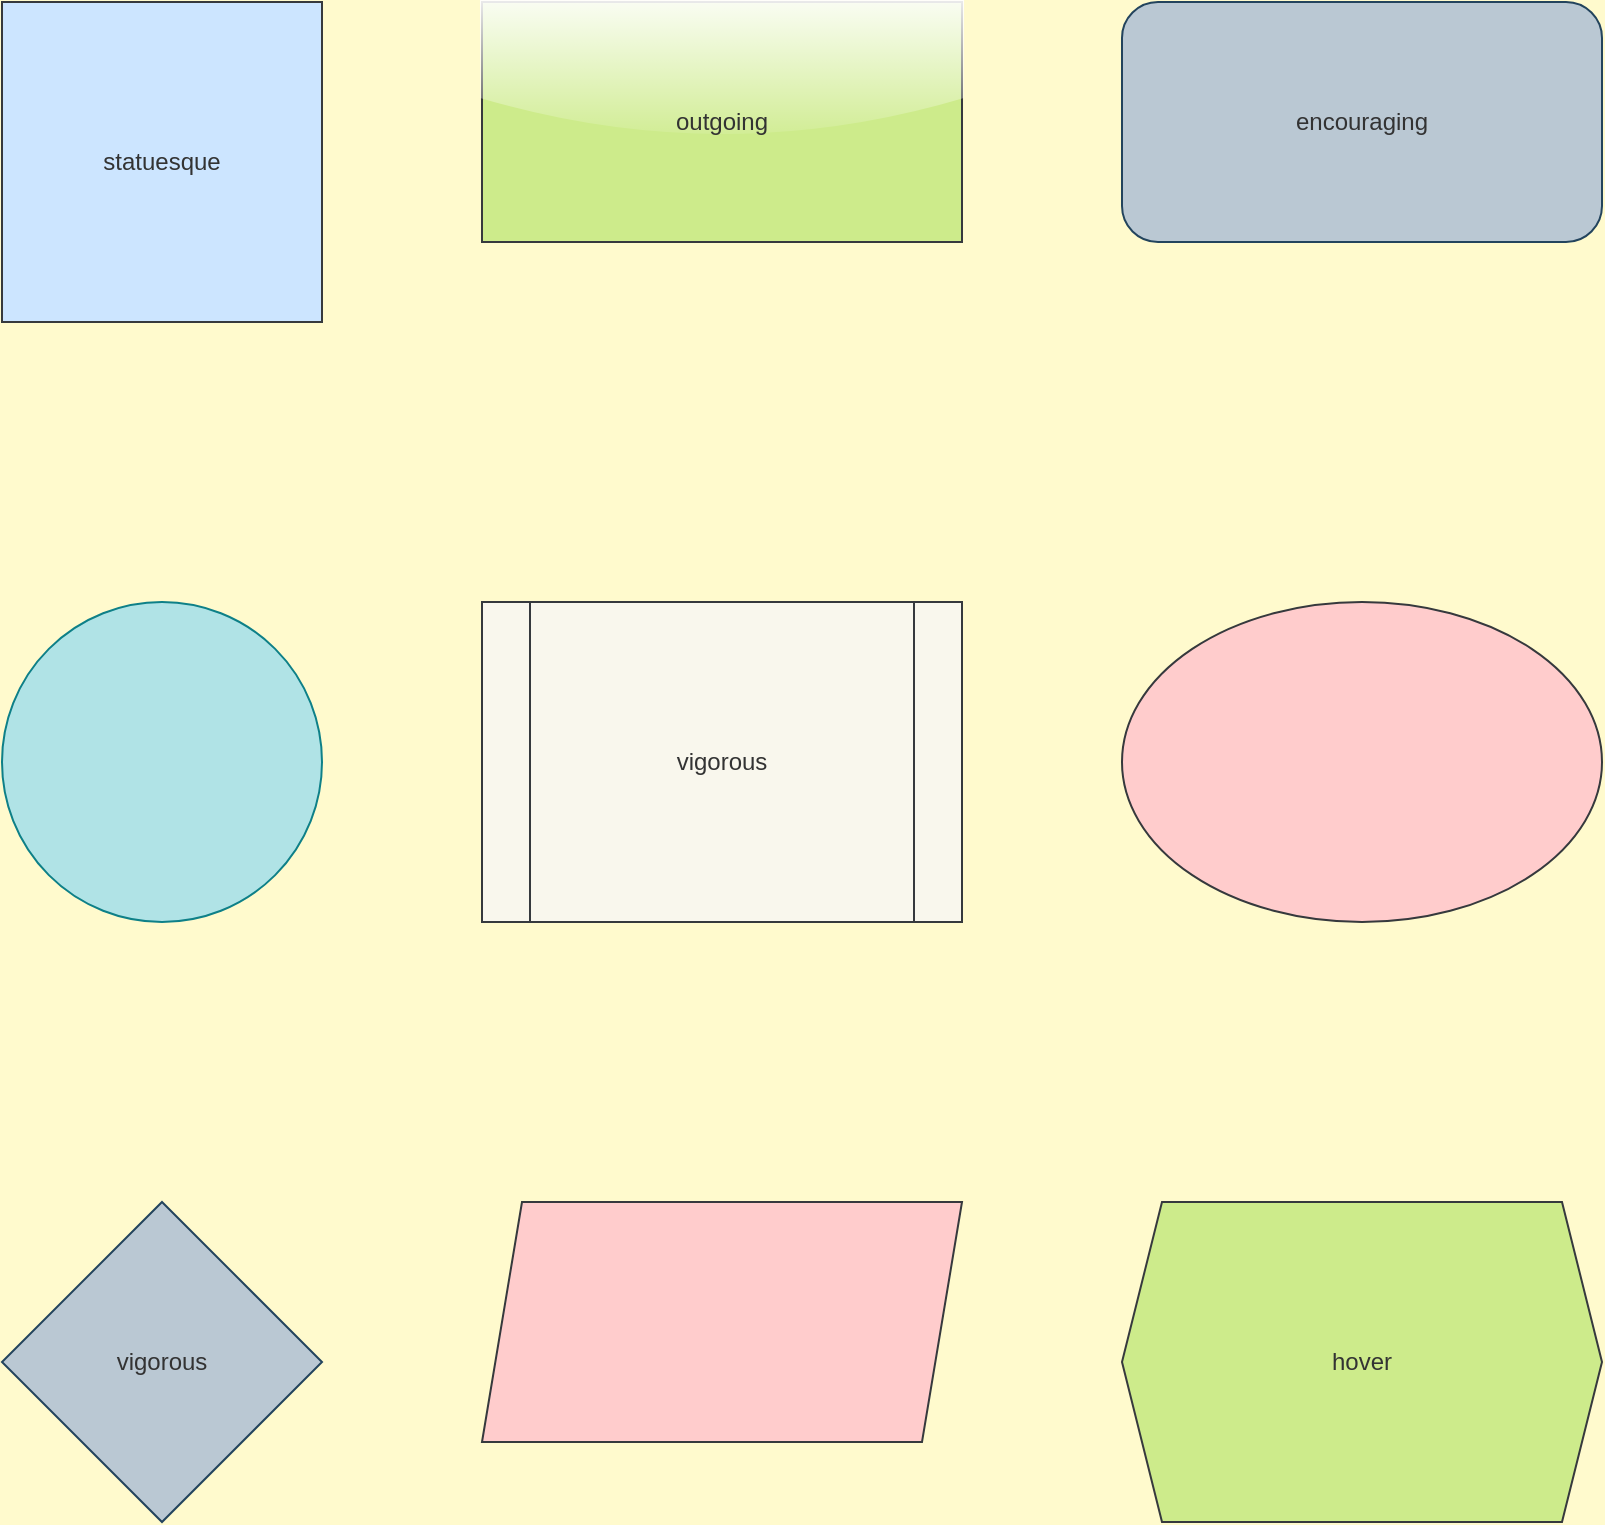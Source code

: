 <mxfile>
    <diagram id="5Vk" name="Normal">
        <mxGraphModel dx="623" dy="583" grid="1" gridSize="10" guides="1" tooltips="1" connect="1" arrows="1" fold="1" page="0" pageScale="1" pageWidth="1169" pageHeight="827" background="#FFFACD" math="0" shadow="0">
            <root>
                <mxCell id="5Vk-0"/>
                <mxCell id="5Vk-1" parent="5Vk-0"/>
                <mxCell id="5Vk-10" value="statuesque" style="whiteSpace=wrap;html=1;aspect=fixed;;fillColor=#CCE5FF;strokeColor=#36393D;fontColor=#333333;" parent="5Vk-1" vertex="1">
                    <mxGeometry x="100" y="100" width="160" height="160" as="geometry"/>
                </mxCell>
                <mxCell id="5Vk-11" value="outgoing" style="rounded=0;whiteSpace=wrap;html=1;;fillColor=#CDEB8B;strokeColor=#36393D;fontColor=#333333;glass=1;" parent="5Vk-1" vertex="1">
                    <mxGeometry x="340" y="100" width="240" height="120" as="geometry"/>
                </mxCell>
                <mxCell id="5Vk-12" value="encouraging" style="rounded=1;whiteSpace=wrap;html=1;;fillColor=#BAC8D3;strokeColor=#23445D;fontColor=#333333;" parent="5Vk-1" vertex="1">
                    <mxGeometry x="660" y="100" width="240" height="120" as="geometry"/>
                </mxCell>
                <mxCell id="5Vk-13" value="" style="ellipse;whiteSpace=wrap;html=1;aspect=fixed;;fillColor=#B0E3E6;strokeColor=#0E8088;fontColor=#333333;" parent="5Vk-1" vertex="1">
                    <mxGeometry x="100" y="400" width="160" height="160" as="geometry"/>
                </mxCell>
                <mxCell id="5Vk-14" value="vigorous" style="shape=process;whiteSpace=wrap;html=1;aspect=fixed;backgroundOutline=1;;fillColor=#F9F7ED;strokeColor=#36393D;fontColor=#333333;" parent="5Vk-1" vertex="1">
                    <mxGeometry x="340" y="400" width="240" height="160" as="geometry"/>
                </mxCell>
                <mxCell id="5Vk-15" value="" style="ellipse;whiteSpace=wrap;html=1;aspect=fixed;;fillColor=#FFCCCC;strokeColor=#36393D;fontColor=#333333;" parent="5Vk-1" vertex="1">
                    <mxGeometry x="660" y="400" width="240" height="160" as="geometry"/>
                </mxCell>
                <mxCell id="5Vk-16" value="vigorous" style="rhombus;whiteSpace=wrap;html=1;;fillColor=#BAC8D3;strokeColor=#23445D;fontColor=#333333;" parent="5Vk-1" vertex="1">
                    <mxGeometry x="100" y="700" width="160" height="160" as="geometry"/>
                </mxCell>
                <mxCell id="5Vk-17" value="" style="shape=parallelogram;perimeter=parallelogramPerimeter;whiteSpace=wrap;html=1;fixedSize=1;;fillColor=#FFCCCC;strokeColor=#36393D;fontColor=#333333;" parent="5Vk-1" vertex="1">
                    <mxGeometry x="340" y="700" width="240" height="120" as="geometry"/>
                </mxCell>
                <mxCell id="5Vk-18" value="hover" style="shape=hexagon;perimeter=hexagonPerimeter2;whiteSpace=wrap;html=1;fixedSize=1;;fillColor=#CDEB8B;strokeColor=#36393D;fontColor=#333333;" parent="5Vk-1" vertex="1">
                    <mxGeometry x="660" y="700" width="240" height="160" as="geometry"/>
                </mxCell>
            </root>
        </mxGraphModel>
    </diagram>
    <diagram id="dsz" name="Sketch">
        <mxGraphModel dx="800" dy="583" background="#FFFACD" grid="0" gridSize="10" guides="1" tooltips="1" connect="1" arrows="1" fold="1" page="1" pageScale="1" pageWidth="1169" pageHeight="827" math="0" shadow="0">
            <root>
                <mxCell id="dsz-0"/>
                <mxCell id="dsz-1" parent="dsz-0"/>
                <mxCell id="dsz-19" parent="dsz-1" value="vigorous" style="whiteSpace=wrap;html=1;aspect=fixed;sketch=1;fillColor=#F9F7ED;strokeColor=#36393D;fontColor=#333333;" vertex="1">
                    <mxGeometry x="100" y="100" width="160" height="160" as="geometry"/>
                </mxCell>
                <mxCell id="dsz-20" parent="dsz-1" value="" style="rounded=0;whiteSpace=wrap;html=1;sketch=1;fillColor=#BAC8D3;strokeColor=#23445D;fontColor=#333333;" vertex="1">
                    <mxGeometry x="340" y="100" width="240" height="120" as="geometry"/>
                </mxCell>
                <mxCell id="dsz-21" parent="dsz-1" value="outgoing" style="rounded=1;whiteSpace=wrap;html=1;sketch=1;fillColor=#FFCC99;strokeColor=#36393D;fontColor=#333333;" vertex="1">
                    <mxGeometry x="660" y="100" width="240" height="120" as="geometry"/>
                </mxCell>
                <mxCell id="dsz-22" parent="dsz-1" value="hover" style="ellipse;whiteSpace=wrap;html=1;aspect=fixed;sketch=1;fillColor=#FFFF88;strokeColor=#36393D;fontColor=#333333;" vertex="1">
                    <mxGeometry x="100" y="400" width="160" height="160" as="geometry"/>
                </mxCell>
                <mxCell id="dsz-23" parent="dsz-1" value="vigorous" style="shape=process;whiteSpace=wrap;html=1;aspect=fixed;backgroundOutline=1;sketch=1;fillColor=#D0CEE2;strokeColor=#56517E;fontColor=#333333;" vertex="1">
                    <mxGeometry x="340" y="400" width="240" height="160" as="geometry"/>
                </mxCell>
                <mxCell id="dsz-24" parent="dsz-1" value="outgoing" style="ellipse;whiteSpace=wrap;html=1;aspect=fixed;sketch=1;fillColor=#FAD9D5;strokeColor=#AE4132;fontColor=#333333;" vertex="1">
                    <mxGeometry x="660" y="400" width="240" height="160" as="geometry"/>
                </mxCell>
                <mxCell id="dsz-25" parent="dsz-1" value="encouraging" style="rhombus;whiteSpace=wrap;html=1;sketch=1;fillColor=#F9F7ED;strokeColor=#36393D;fontColor=#333333;" vertex="1">
                    <mxGeometry x="100" y="700" width="160" height="160" as="geometry"/>
                </mxCell>
                <mxCell id="dsz-26" parent="dsz-1" value="horses" style="shape=parallelogram;perimeter=parallelogramPerimeter;whiteSpace=wrap;html=1;fixedSize=1;sketch=1;fillColor=#CCE5FF;strokeColor=#36393D;fontColor=#333333;" vertex="1">
                    <mxGeometry x="340" y="700" width="240" height="120" as="geometry"/>
                </mxCell>
                <mxCell id="dsz-27" parent="dsz-1" value="" style="shape=hexagon;perimeter=hexagonPerimeter2;whiteSpace=wrap;html=1;fixedSize=1;sketch=1;fillColor=#CCE5FF;strokeColor=#36393D;fontColor=#333333;" vertex="1">
                    <mxGeometry x="660" y="700" width="240" height="160" as="geometry"/>
                </mxCell>
            </root>
        </mxGraphModel>
    </diagram>
    <diagram id="Vid" name="Shadow">
        <mxGraphModel dx="800" dy="583" background="#FFFACD" grid="1" gridSize="10" guides="1" tooltips="1" connect="1" arrows="1" fold="1" page="2" pageScale="1" pageWidth="1169" pageHeight="827" math="0" shadow="0">
            <root>
                <mxCell id="Vid-0"/>
                <mxCell id="Vid-1" parent="Vid-0"/>
                <mxCell id="Vid-28" parent="Vid-1" value="horses" style="whiteSpace=wrap;html=1;aspect=fixed;shadow=1;fillColor=#BAC8D3;strokeColor=#23445D;fontColor=#333333;" vertex="1">
                    <mxGeometry x="100" y="100" width="160" height="160" as="geometry"/>
                </mxCell>
                <mxCell id="Vid-29" parent="Vid-1" value="umbrella" style="rounded=0;whiteSpace=wrap;html=1;shadow=1;fillColor=#BAC8D3;strokeColor=#23445D;fontColor=#333333;" vertex="1">
                    <mxGeometry x="340" y="100" width="240" height="120" as="geometry"/>
                </mxCell>
                <mxCell id="Vid-30" parent="Vid-1" value="humor" style="rounded=1;whiteSpace=wrap;html=1;shadow=1;fillColor=#F9F7ED;strokeColor=#36393D;fontColor=#333333;" vertex="1">
                    <mxGeometry x="660" y="100" width="240" height="120" as="geometry"/>
                </mxCell>
                <mxCell id="Vid-31" parent="Vid-1" value="" style="ellipse;whiteSpace=wrap;html=1;aspect=fixed;shadow=1;fillColor=#FFCCCC;strokeColor=#36393D;fontColor=#333333;" vertex="1">
                    <mxGeometry x="100" y="400" width="160" height="160" as="geometry"/>
                </mxCell>
                <mxCell id="Vid-32" parent="Vid-1" value="vigorous" style="shape=process;whiteSpace=wrap;html=1;aspect=fixed;backgroundOutline=1;shadow=1;fillColor=#BAC8D3;strokeColor=#23445D;fontColor=#333333;" vertex="1">
                    <mxGeometry x="340" y="400" width="240" height="160" as="geometry"/>
                </mxCell>
                <mxCell id="Vid-33" parent="Vid-1" value="" style="ellipse;whiteSpace=wrap;html=1;aspect=fixed;shadow=1;fillColor=#B0E3E6;strokeColor=#0E8088;fontColor=#333333;" vertex="1">
                    <mxGeometry x="660" y="400" width="240" height="160" as="geometry"/>
                </mxCell>
                <mxCell id="Vid-34" parent="Vid-1" value="substantial" style="rhombus;whiteSpace=wrap;html=1;shadow=1;fillColor=#F9F7ED;strokeColor=#36393D;fontColor=#333333;" vertex="1">
                    <mxGeometry x="100" y="700" width="160" height="160" as="geometry"/>
                </mxCell>
                <mxCell id="Vid-35" parent="Vid-1" value="hover" style="shape=parallelogram;perimeter=parallelogramPerimeter;whiteSpace=wrap;html=1;fixedSize=1;shadow=1;fillColor=#FFFF88;strokeColor=#36393D;fontColor=#333333;" vertex="1">
                    <mxGeometry x="340" y="700" width="240" height="120" as="geometry"/>
                </mxCell>
                <mxCell id="Vid-36" parent="Vid-1" value="humor" style="shape=hexagon;perimeter=hexagonPerimeter2;whiteSpace=wrap;html=1;fixedSize=1;shadow=1;fillColor=#B0E3E6;strokeColor=#0E8088;fontColor=#333333;" vertex="1">
                    <mxGeometry x="660" y="700" width="240" height="160" as="geometry"/>
                </mxCell>
            </root>
        </mxGraphModel>
    </diagram>
    <diagram id="7Or" name="Sketch+Shadow">
        <mxGraphModel dx="800" dy="583" background="#FFFACD" grid="0" gridSize="10" guides="1" tooltips="1" connect="1" arrows="1" fold="1" page="3" pageScale="1" pageWidth="1169" pageHeight="827" math="0" shadow="0">
            <root>
                <mxCell id="7Or-0"/>
                <mxCell id="7Or-1" parent="7Or-0"/>
                <mxCell id="7Or-37" parent="7Or-1" value="used" style="whiteSpace=wrap;html=1;aspect=fixed;sketch=1;shadow=1;fillColor=#F9F7ED;strokeColor=#36393D;fontColor=#333333;" vertex="1">
                    <mxGeometry x="100" y="100" width="160" height="160" as="geometry"/>
                </mxCell>
                <mxCell id="7Or-38" parent="7Or-1" value="umbrella" style="rounded=0;whiteSpace=wrap;html=1;sketch=1;shadow=1;fillColor=#FFCCCC;strokeColor=#36393D;fontColor=#333333;" vertex="1">
                    <mxGeometry x="340" y="100" width="240" height="120" as="geometry"/>
                </mxCell>
                <mxCell id="7Or-39" parent="7Or-1" value="encouraging" style="rounded=1;whiteSpace=wrap;html=1;sketch=1;shadow=1;fillColor=#CCE5FF;strokeColor=#36393D;fontColor=#333333;" vertex="1">
                    <mxGeometry x="660" y="100" width="240" height="120" as="geometry"/>
                </mxCell>
                <mxCell id="7Or-40" parent="7Or-1" value="vigorous" style="ellipse;whiteSpace=wrap;html=1;aspect=fixed;sketch=1;shadow=1;fillColor=#CCE5FF;strokeColor=#36393D;fontColor=#333333;" vertex="1">
                    <mxGeometry x="100" y="400" width="160" height="160" as="geometry"/>
                </mxCell>
                <mxCell id="7Or-41" parent="7Or-1" value="encouraging" style="shape=process;whiteSpace=wrap;html=1;aspect=fixed;backgroundOutline=1;sketch=1;shadow=1;fillColor=#FFFF88;strokeColor=#36393D;fontColor=#333333;" vertex="1">
                    <mxGeometry x="340" y="400" width="240" height="160" as="geometry"/>
                </mxCell>
                <mxCell id="7Or-42" parent="7Or-1" value="outgoing" style="ellipse;whiteSpace=wrap;html=1;aspect=fixed;sketch=1;shadow=1;fillColor=#B1DDF0;strokeColor=#10739E;fontColor=#333333;" vertex="1">
                    <mxGeometry x="660" y="400" width="240" height="160" as="geometry"/>
                </mxCell>
                <mxCell id="7Or-43" parent="7Or-1" value="horses" style="rhombus;whiteSpace=wrap;html=1;sketch=1;shadow=1;fillColor=#B0E3E6;strokeColor=#0E8088;fontColor=#333333;" vertex="1">
                    <mxGeometry x="100" y="700" width="160" height="160" as="geometry"/>
                </mxCell>
                <mxCell id="7Or-44" parent="7Or-1" value="hover" style="shape=parallelogram;perimeter=parallelogramPerimeter;whiteSpace=wrap;html=1;fixedSize=1;sketch=1;shadow=1;fillColor=#FFFF88;strokeColor=#36393D;fontColor=#333333;" vertex="1">
                    <mxGeometry x="340" y="700" width="240" height="120" as="geometry"/>
                </mxCell>
                <mxCell id="7Or-45" parent="7Or-1" value="vigorous" style="shape=hexagon;perimeter=hexagonPerimeter2;whiteSpace=wrap;html=1;fixedSize=1;sketch=1;shadow=1;fillColor=#B0E3E6;strokeColor=#0E8088;fontColor=#333333;" vertex="1">
                    <mxGeometry x="660" y="700" width="240" height="160" as="geometry"/>
                </mxCell>
            </root>
        </mxGraphModel>
    </diagram>
    <diagram id="OkX" name="Klueless">
        <mxGraphModel dx="800" dy="583" background="#FFFACD" grid="1" gridSize="10" guides="1" tooltips="1" connect="1" arrows="1" fold="1" page="4" pageScale="1" pageWidth="1169" pageHeight="827" math="0" shadow="0">
            <root>
                <mxCell id="OkX-0"/>
                <mxCell id="OkX-1" parent="OkX-0"/>
                <mxCell id="OkX-46" parent="OkX-1" value="" style="whiteSpace=wrap;html=1;aspect=fixed;;fillColor=#CCE5FF;strokeColor=#36393D;fontColor=#333333;" vertex="1">
                    <mxGeometry x="100" y="100" width="160" height="160" as="geometry"/>
                </mxCell>
                <mxCell id="OkX-47" parent="OkX-1" value="vigorous" style="rounded=0;whiteSpace=wrap;html=1;;fillColor=#CCE5FF;strokeColor=#36393D;fontColor=#333333;" vertex="1">
                    <mxGeometry x="340" y="100" width="240" height="120" as="geometry"/>
                </mxCell>
                <mxCell id="OkX-48" parent="OkX-1" value="horses" style="rounded=1;whiteSpace=wrap;html=1;;fillColor=#BAC8D3;strokeColor=#23445D;fontColor=#333333;" vertex="1">
                    <mxGeometry x="660" y="100" width="240" height="120" as="geometry"/>
                </mxCell>
                <mxCell id="OkX-49" parent="OkX-1" value="" style="ellipse;whiteSpace=wrap;html=1;aspect=fixed;;fillColor=#F9F7ED;strokeColor=#36393D;fontColor=#333333;" vertex="1">
                    <mxGeometry x="100" y="400" width="160" height="160" as="geometry"/>
                </mxCell>
                <mxCell id="OkX-50" parent="OkX-1" value="" style="shape=process;whiteSpace=wrap;html=1;aspect=fixed;backgroundOutline=1;;fillColor=#FFFF88;strokeColor=#36393D;fontColor=#333333;" vertex="1">
                    <mxGeometry x="340" y="400" width="240" height="160" as="geometry"/>
                </mxCell>
                <mxCell id="OkX-51" parent="OkX-1" value="statuesque" style="ellipse;whiteSpace=wrap;html=1;aspect=fixed;;fillColor=#D0CEE2;strokeColor=#56517E;fontColor=#333333;" vertex="1">
                    <mxGeometry x="660" y="400" width="240" height="160" as="geometry"/>
                </mxCell>
                <mxCell id="OkX-52" parent="OkX-1" value="" style="rhombus;whiteSpace=wrap;html=1;;fillColor=#FFFF88;strokeColor=#36393D;fontColor=#333333;" vertex="1">
                    <mxGeometry x="100" y="700" width="160" height="160" as="geometry"/>
                </mxCell>
                <mxCell id="OkX-53" parent="OkX-1" value="" style="shape=parallelogram;perimeter=parallelogramPerimeter;whiteSpace=wrap;html=1;fixedSize=1;;fillColor=#D0CEE2;strokeColor=#56517E;fontColor=#333333;" vertex="1">
                    <mxGeometry x="340" y="700" width="240" height="120" as="geometry"/>
                </mxCell>
                <mxCell id="OkX-54" parent="OkX-1" value="" style="shape=hexagon;perimeter=hexagonPerimeter2;whiteSpace=wrap;html=1;fixedSize=1;;fillColor=#EEEEEE;strokeColor=#36393D;fontColor=#333333;" vertex="1">
                    <mxGeometry x="660" y="700" width="240" height="160" as="geometry"/>
                </mxCell>
            </root>
        </mxGraphModel>
    </diagram>
</mxfile>